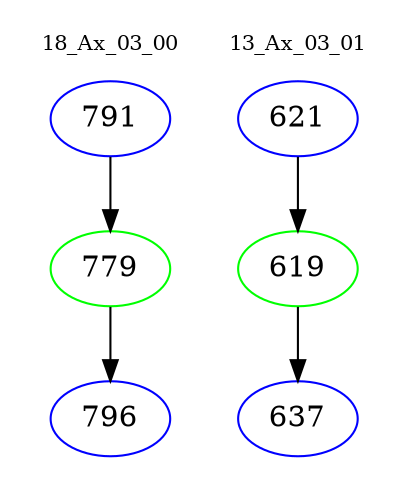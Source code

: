 digraph{
subgraph cluster_0 {
color = white
label = "18_Ax_03_00";
fontsize=10;
T0_791 [label="791", color="blue"]
T0_791 -> T0_779 [color="black"]
T0_779 [label="779", color="green"]
T0_779 -> T0_796 [color="black"]
T0_796 [label="796", color="blue"]
}
subgraph cluster_1 {
color = white
label = "13_Ax_03_01";
fontsize=10;
T1_621 [label="621", color="blue"]
T1_621 -> T1_619 [color="black"]
T1_619 [label="619", color="green"]
T1_619 -> T1_637 [color="black"]
T1_637 [label="637", color="blue"]
}
}
